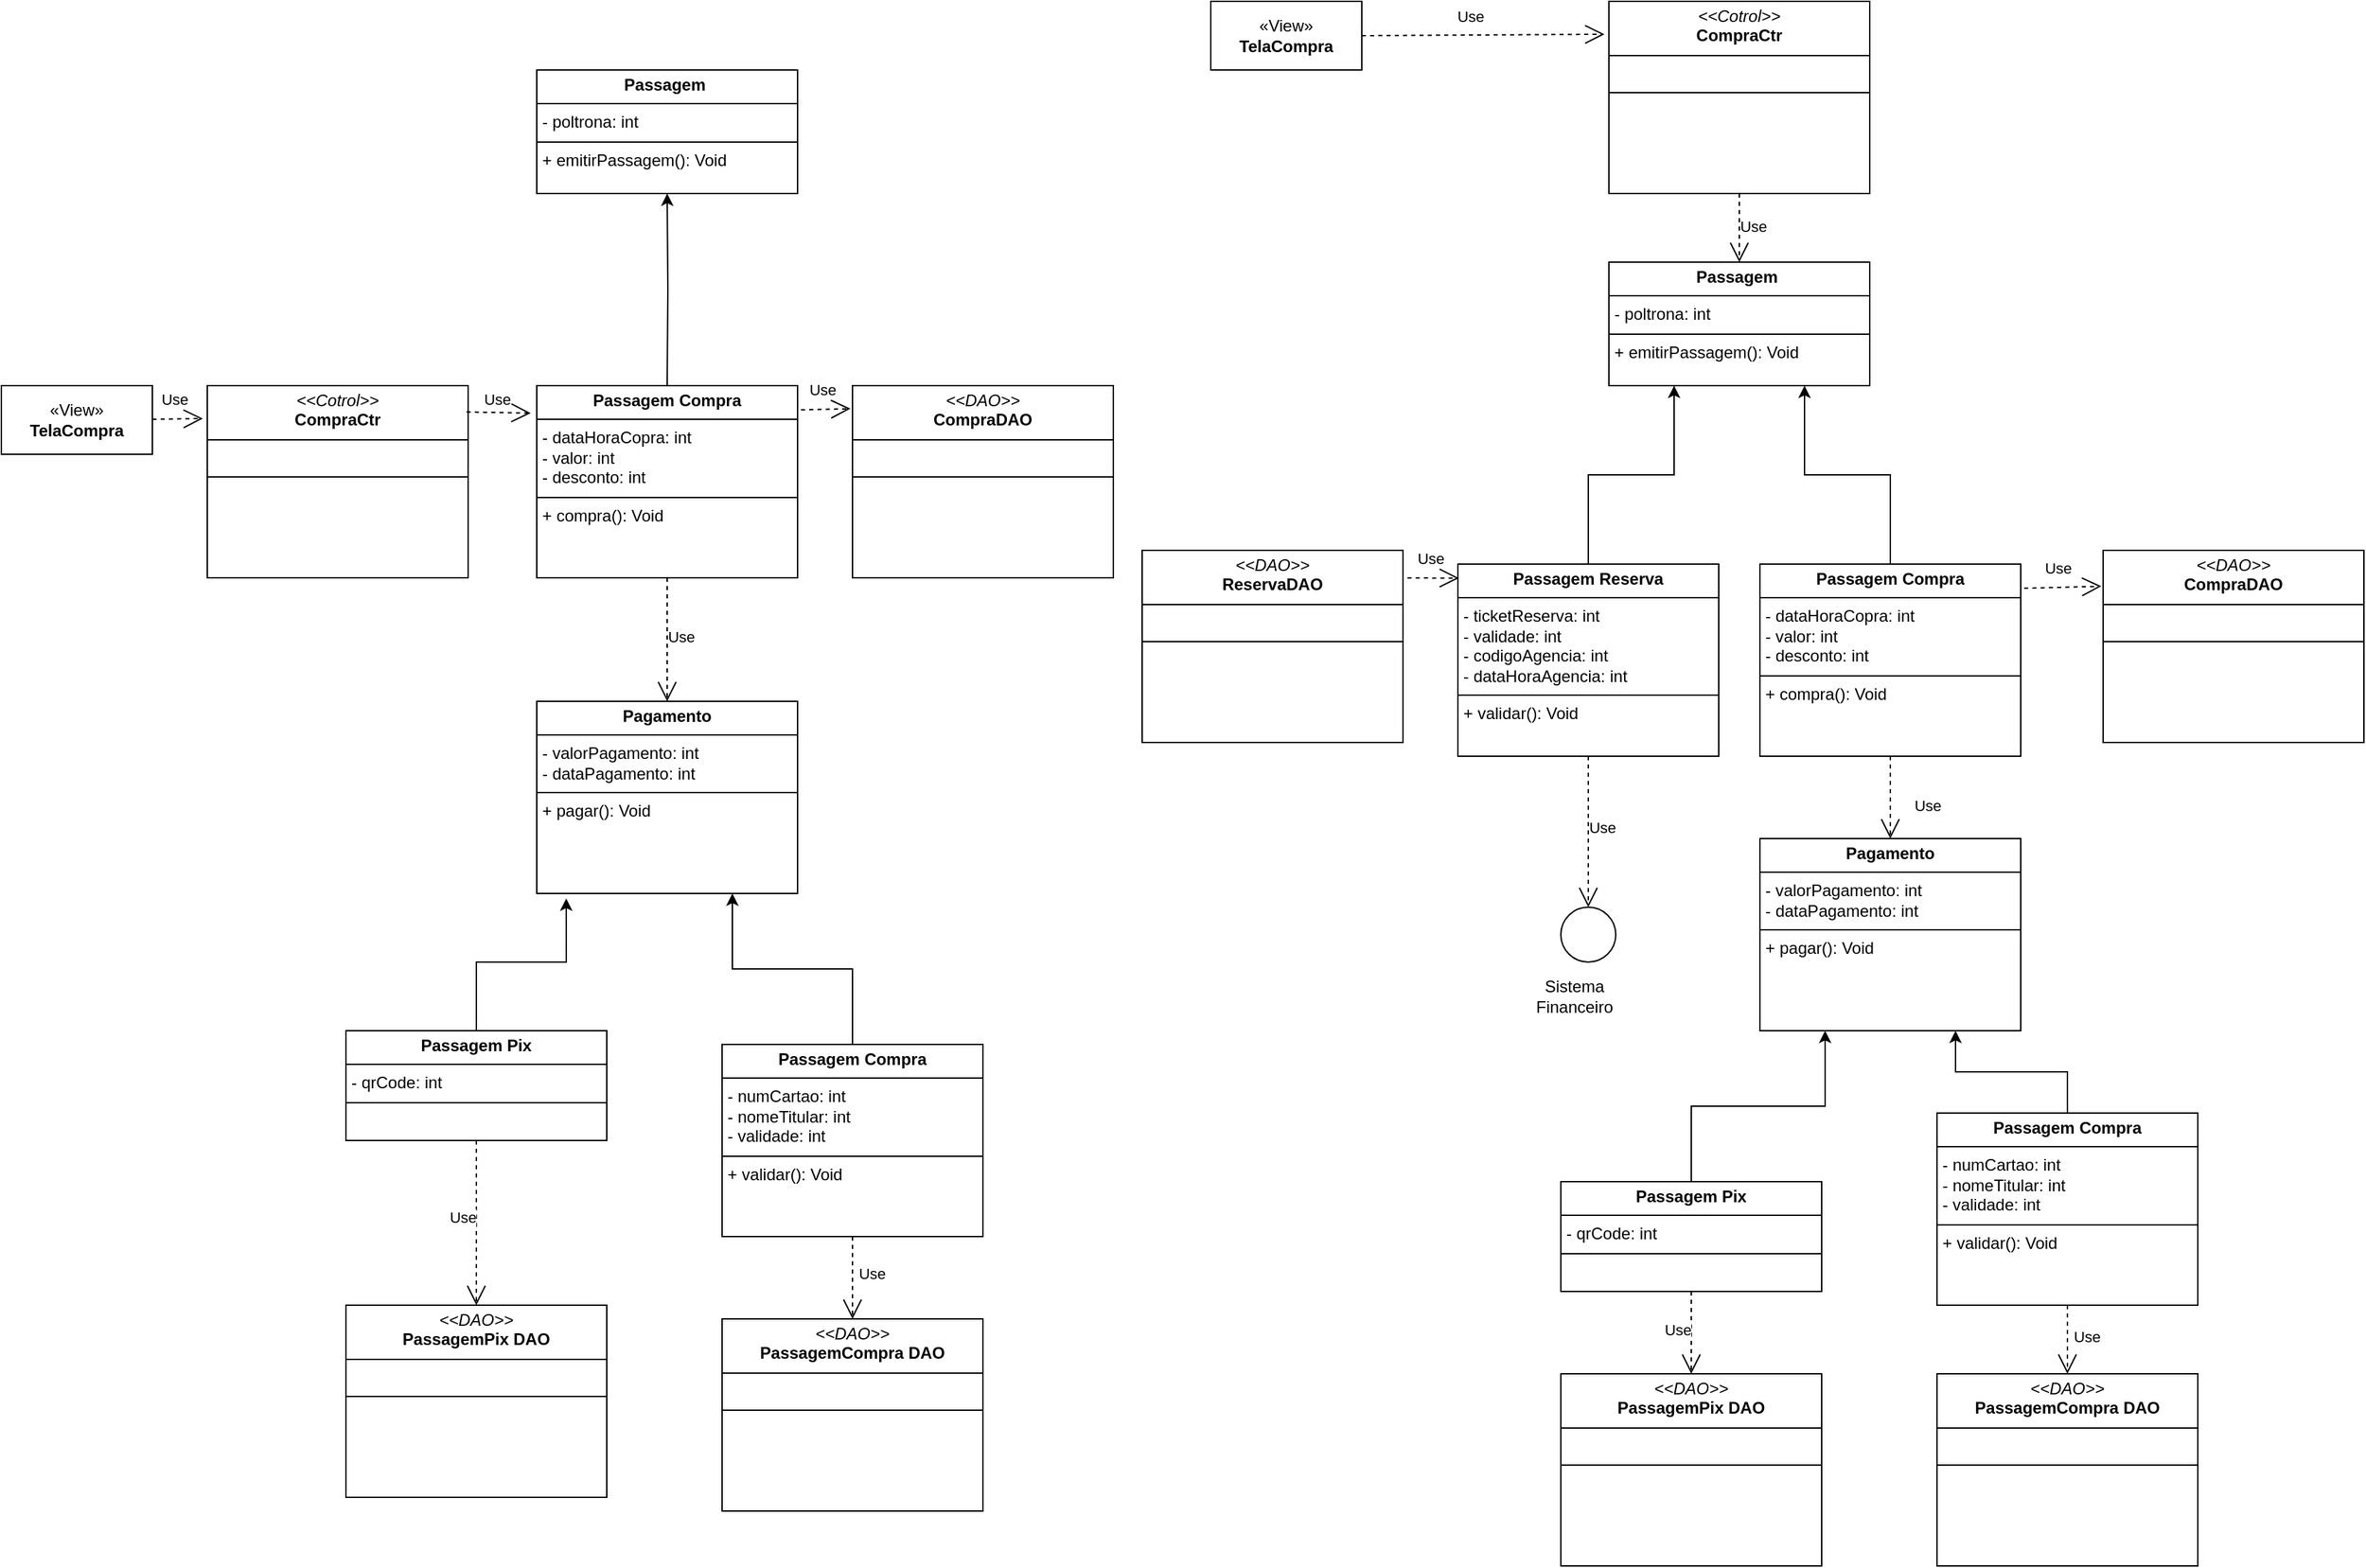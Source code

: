 <mxfile version="24.0.2" type="github">
  <diagram name="Página-1" id="H6OV8BOPbI9O9X60NtVH">
    <mxGraphModel dx="1875" dy="1828" grid="1" gridSize="10" guides="1" tooltips="1" connect="1" arrows="1" fold="1" page="1" pageScale="1" pageWidth="827" pageHeight="1169" math="0" shadow="0">
      <root>
        <mxCell id="0" />
        <mxCell id="1" parent="0" />
        <mxCell id="SXwPd87dmNRzunmvoNJz-1" value="«View»&lt;br&gt;&lt;b&gt;TelaCompra&lt;/b&gt;" style="html=1;whiteSpace=wrap;" parent="1" vertex="1">
          <mxGeometry x="9" y="-870" width="110" height="50" as="geometry" />
        </mxCell>
        <mxCell id="SXwPd87dmNRzunmvoNJz-3" value="&lt;p style=&quot;margin:0px;margin-top:4px;text-align:center;&quot;&gt;&lt;i&gt;&amp;lt;&amp;lt;Cotrol&amp;gt;&amp;gt;&lt;/i&gt;&lt;br&gt;&lt;b&gt;CompraCtr&lt;/b&gt;&lt;/p&gt;&lt;hr size=&quot;1&quot; style=&quot;border-style:solid;&quot;&gt;&lt;p style=&quot;margin:0px;margin-left:4px;&quot;&gt;&amp;nbsp;&lt;/p&gt;&lt;hr size=&quot;1&quot; style=&quot;border-style:solid;&quot;&gt;&lt;p style=&quot;margin:0px;margin-left:4px;&quot;&gt;&amp;nbsp;&lt;/p&gt;" style="verticalAlign=top;align=left;overflow=fill;html=1;whiteSpace=wrap;" parent="1" vertex="1">
          <mxGeometry x="159" y="-870" width="190" height="140" as="geometry" />
        </mxCell>
        <mxCell id="SXwPd87dmNRzunmvoNJz-6" value="Use" style="endArrow=open;endSize=12;dashed=1;html=1;rounded=0;entryX=-0.017;entryY=0.171;entryDx=0;entryDy=0;entryPerimeter=0;" parent="1" target="SXwPd87dmNRzunmvoNJz-3" edge="1">
          <mxGeometry x="-0.108" y="14" width="160" relative="1" as="geometry">
            <mxPoint x="119" y="-845.5" as="sourcePoint" />
            <mxPoint x="279" y="-845.5" as="targetPoint" />
            <mxPoint as="offset" />
          </mxGeometry>
        </mxCell>
        <mxCell id="SXwPd87dmNRzunmvoNJz-7" value="&lt;p style=&quot;margin:0px;margin-top:4px;text-align:center;&quot;&gt;&lt;b&gt;Passagem&amp;nbsp;&lt;/b&gt;&lt;b style=&quot;background-color: initial;&quot;&gt;Compra&lt;/b&gt;&lt;/p&gt;&lt;hr size=&quot;1&quot; style=&quot;border-style:solid;&quot;&gt;&lt;p style=&quot;margin:0px;margin-left:4px;&quot;&gt;- dataHoraCopra: int&lt;br&gt;- valor: int&lt;/p&gt;&lt;p style=&quot;margin:0px;margin-left:4px;&quot;&gt;- desconto: int&lt;/p&gt;&lt;hr size=&quot;1&quot; style=&quot;border-style:solid;&quot;&gt;&lt;p style=&quot;margin:0px;margin-left:4px;&quot;&gt;+ compra(): Void&lt;br&gt;&lt;br&gt;&lt;/p&gt;" style="verticalAlign=top;align=left;overflow=fill;html=1;whiteSpace=wrap;" parent="1" vertex="1">
          <mxGeometry x="399" y="-870" width="190" height="140" as="geometry" />
        </mxCell>
        <mxCell id="SXwPd87dmNRzunmvoNJz-8" value="&lt;p style=&quot;margin:0px;margin-top:4px;text-align:center;&quot;&gt;&lt;i&gt;&amp;lt;&amp;lt;DAO&amp;gt;&amp;gt;&lt;/i&gt;&lt;br&gt;&lt;b&gt;CompraDAO&lt;/b&gt;&lt;/p&gt;&lt;hr size=&quot;1&quot; style=&quot;border-style:solid;&quot;&gt;&lt;p style=&quot;margin:0px;margin-left:4px;&quot;&gt;&lt;br&gt;&lt;/p&gt;&lt;hr size=&quot;1&quot; style=&quot;border-style:solid;&quot;&gt;&lt;p style=&quot;margin:0px;margin-left:4px;&quot;&gt;&amp;nbsp;&lt;/p&gt;" style="verticalAlign=top;align=left;overflow=fill;html=1;whiteSpace=wrap;" parent="1" vertex="1">
          <mxGeometry x="629" y="-870" width="190" height="140" as="geometry" />
        </mxCell>
        <mxCell id="SXwPd87dmNRzunmvoNJz-9" value="Use" style="endArrow=open;endSize=12;dashed=1;html=1;rounded=0;exitX=0.994;exitY=0.137;exitDx=0;exitDy=0;exitPerimeter=0;entryX=-0.023;entryY=0.143;entryDx=0;entryDy=0;entryPerimeter=0;" parent="1" source="SXwPd87dmNRzunmvoNJz-3" target="SXwPd87dmNRzunmvoNJz-7" edge="1">
          <mxGeometry x="-0.061" y="10" width="160" relative="1" as="geometry">
            <mxPoint x="419" y="-780" as="sourcePoint" />
            <mxPoint x="579" y="-780" as="targetPoint" />
            <mxPoint as="offset" />
          </mxGeometry>
        </mxCell>
        <mxCell id="SXwPd87dmNRzunmvoNJz-10" value="Use" style="endArrow=open;endSize=12;dashed=1;html=1;rounded=0;entryX=-0.008;entryY=0.12;entryDx=0;entryDy=0;entryPerimeter=0;exitX=1.013;exitY=0.126;exitDx=0;exitDy=0;exitPerimeter=0;" parent="1" source="SXwPd87dmNRzunmvoNJz-7" target="SXwPd87dmNRzunmvoNJz-8" edge="1">
          <mxGeometry x="-0.108" y="14" width="160" relative="1" as="geometry">
            <mxPoint x="129" y="-835.5" as="sourcePoint" />
            <mxPoint x="166" y="-836" as="targetPoint" />
            <mxPoint as="offset" />
          </mxGeometry>
        </mxCell>
        <mxCell id="SXwPd87dmNRzunmvoNJz-12" style="edgeStyle=orthogonalEdgeStyle;rounded=0;orthogonalLoop=1;jettySize=auto;html=1;entryX=0.5;entryY=1;entryDx=0;entryDy=0;" parent="1" target="SXwPd87dmNRzunmvoNJz-11" edge="1">
          <mxGeometry relative="1" as="geometry">
            <mxPoint x="494" y="-870" as="sourcePoint" />
          </mxGeometry>
        </mxCell>
        <mxCell id="SXwPd87dmNRzunmvoNJz-11" value="&lt;p style=&quot;margin:0px;margin-top:4px;text-align:center;&quot;&gt;&lt;b&gt;Passagem&amp;nbsp;&lt;/b&gt;&lt;/p&gt;&lt;hr size=&quot;1&quot; style=&quot;border-style:solid;&quot;&gt;&lt;p style=&quot;margin:0px;margin-left:4px;&quot;&gt;- poltrona: int&lt;br&gt;&lt;/p&gt;&lt;hr size=&quot;1&quot; style=&quot;border-style:solid;&quot;&gt;&lt;p style=&quot;margin:0px;margin-left:4px;&quot;&gt;+ emitirPassagem(): Void&lt;br&gt;&lt;/p&gt;" style="verticalAlign=top;align=left;overflow=fill;html=1;whiteSpace=wrap;" parent="1" vertex="1">
          <mxGeometry x="399" y="-1100" width="190" height="90" as="geometry" />
        </mxCell>
        <mxCell id="SXwPd87dmNRzunmvoNJz-20" style="edgeStyle=orthogonalEdgeStyle;rounded=0;orthogonalLoop=1;jettySize=auto;html=1;exitX=0.5;exitY=0;exitDx=0;exitDy=0;entryX=0.75;entryY=1;entryDx=0;entryDy=0;" parent="1" source="SXwPd87dmNRzunmvoNJz-19" target="SXwPd87dmNRzunmvoNJz-13" edge="1">
          <mxGeometry relative="1" as="geometry" />
        </mxCell>
        <mxCell id="SXwPd87dmNRzunmvoNJz-13" value="&lt;p style=&quot;margin:0px;margin-top:4px;text-align:center;&quot;&gt;&lt;b&gt;Pagamento&lt;/b&gt;&lt;/p&gt;&lt;hr size=&quot;1&quot; style=&quot;border-style:solid;&quot;&gt;&lt;p style=&quot;margin:0px;margin-left:4px;&quot;&gt;- valorPagamento: int&lt;br&gt;- dataPagamento: int&lt;/p&gt;&lt;hr size=&quot;1&quot; style=&quot;border-style:solid;&quot;&gt;&lt;p style=&quot;margin:0px;margin-left:4px;&quot;&gt;+ pagar(): Void&lt;br&gt;&lt;br&gt;&lt;/p&gt;" style="verticalAlign=top;align=left;overflow=fill;html=1;whiteSpace=wrap;" parent="1" vertex="1">
          <mxGeometry x="399" y="-640" width="190" height="140" as="geometry" />
        </mxCell>
        <mxCell id="SXwPd87dmNRzunmvoNJz-16" value="&lt;p style=&quot;margin:0px;margin-top:4px;text-align:center;&quot;&gt;&lt;b&gt;Passagem&amp;nbsp;&lt;/b&gt;&lt;b style=&quot;background-color: initial;&quot;&gt;Pix&lt;/b&gt;&lt;/p&gt;&lt;hr size=&quot;1&quot; style=&quot;border-style:solid;&quot;&gt;&lt;p style=&quot;margin:0px;margin-left:4px;&quot;&gt;- qrCode: int&lt;br&gt;&lt;/p&gt;&lt;hr size=&quot;1&quot; style=&quot;border-style:solid;&quot;&gt;&lt;p style=&quot;margin:0px;margin-left:4px;&quot;&gt;&lt;br&gt;&lt;/p&gt;" style="verticalAlign=top;align=left;overflow=fill;html=1;whiteSpace=wrap;" parent="1" vertex="1">
          <mxGeometry x="260" y="-400" width="190" height="80" as="geometry" />
        </mxCell>
        <mxCell id="SXwPd87dmNRzunmvoNJz-17" style="edgeStyle=orthogonalEdgeStyle;rounded=0;orthogonalLoop=1;jettySize=auto;html=1;exitX=0.5;exitY=0;exitDx=0;exitDy=0;entryX=0.113;entryY=1.026;entryDx=0;entryDy=0;entryPerimeter=0;" parent="1" source="SXwPd87dmNRzunmvoNJz-16" target="SXwPd87dmNRzunmvoNJz-13" edge="1">
          <mxGeometry relative="1" as="geometry" />
        </mxCell>
        <mxCell id="SXwPd87dmNRzunmvoNJz-19" value="&lt;p style=&quot;margin:0px;margin-top:4px;text-align:center;&quot;&gt;&lt;b&gt;Passagem&amp;nbsp;&lt;/b&gt;&lt;b style=&quot;background-color: initial;&quot;&gt;Compra&lt;/b&gt;&lt;/p&gt;&lt;hr size=&quot;1&quot; style=&quot;border-style:solid;&quot;&gt;&lt;p style=&quot;margin:0px;margin-left:4px;&quot;&gt;- numCartao: int&lt;br&gt;- nomeTitular: int&lt;/p&gt;&lt;p style=&quot;margin:0px;margin-left:4px;&quot;&gt;- validade: int&lt;/p&gt;&lt;hr size=&quot;1&quot; style=&quot;border-style:solid;&quot;&gt;&lt;p style=&quot;margin:0px;margin-left:4px;&quot;&gt;+ validar(): Void&lt;br&gt;&lt;br&gt;&lt;/p&gt;" style="verticalAlign=top;align=left;overflow=fill;html=1;whiteSpace=wrap;" parent="1" vertex="1">
          <mxGeometry x="534" y="-390" width="190" height="140" as="geometry" />
        </mxCell>
        <mxCell id="SXwPd87dmNRzunmvoNJz-22" value="Use" style="endArrow=open;endSize=12;dashed=1;html=1;rounded=0;exitX=0.5;exitY=1;exitDx=0;exitDy=0;entryX=0.5;entryY=0;entryDx=0;entryDy=0;" parent="1" source="SXwPd87dmNRzunmvoNJz-7" target="SXwPd87dmNRzunmvoNJz-13" edge="1">
          <mxGeometry x="-0.061" y="10" width="160" relative="1" as="geometry">
            <mxPoint x="450" y="-690" as="sourcePoint" />
            <mxPoint x="497" y="-689" as="targetPoint" />
            <mxPoint as="offset" />
          </mxGeometry>
        </mxCell>
        <mxCell id="SXwPd87dmNRzunmvoNJz-23" value="&lt;p style=&quot;margin:0px;margin-top:4px;text-align:center;&quot;&gt;&lt;i&gt;&amp;lt;&amp;lt;DAO&amp;gt;&amp;gt;&lt;/i&gt;&lt;br&gt;&lt;b&gt;PassagemCompra DAO&lt;/b&gt;&lt;/p&gt;&lt;hr size=&quot;1&quot; style=&quot;border-style:solid;&quot;&gt;&lt;p style=&quot;margin:0px;margin-left:4px;&quot;&gt;&amp;nbsp;&lt;/p&gt;&lt;hr size=&quot;1&quot; style=&quot;border-style:solid;&quot;&gt;&lt;p style=&quot;margin:0px;margin-left:4px;&quot;&gt;&amp;nbsp;&lt;/p&gt;" style="verticalAlign=top;align=left;overflow=fill;html=1;whiteSpace=wrap;" parent="1" vertex="1">
          <mxGeometry x="534" y="-190" width="190" height="140" as="geometry" />
        </mxCell>
        <mxCell id="SXwPd87dmNRzunmvoNJz-24" value="Use" style="endArrow=open;endSize=12;dashed=1;html=1;rounded=0;entryX=0.5;entryY=0;entryDx=0;entryDy=0;exitX=0.5;exitY=1;exitDx=0;exitDy=0;" parent="1" source="SXwPd87dmNRzunmvoNJz-19" target="SXwPd87dmNRzunmvoNJz-23" edge="1">
          <mxGeometry x="-0.108" y="14" width="160" relative="1" as="geometry">
            <mxPoint x="724" y="-372" as="sourcePoint" />
            <mxPoint x="299" y="-356" as="targetPoint" />
            <mxPoint as="offset" />
          </mxGeometry>
        </mxCell>
        <mxCell id="SXwPd87dmNRzunmvoNJz-25" value="&lt;p style=&quot;margin:0px;margin-top:4px;text-align:center;&quot;&gt;&lt;i&gt;&amp;lt;&amp;lt;DAO&amp;gt;&amp;gt;&lt;/i&gt;&lt;br&gt;&lt;b&gt;PassagemPix DAO&lt;/b&gt;&lt;/p&gt;&lt;hr size=&quot;1&quot; style=&quot;border-style:solid;&quot;&gt;&lt;p style=&quot;margin:0px;margin-left:4px;&quot;&gt;&amp;nbsp;&lt;/p&gt;&lt;hr size=&quot;1&quot; style=&quot;border-style:solid;&quot;&gt;&lt;p style=&quot;margin:0px;margin-left:4px;&quot;&gt;&amp;nbsp;&lt;/p&gt;" style="verticalAlign=top;align=left;overflow=fill;html=1;whiteSpace=wrap;" parent="1" vertex="1">
          <mxGeometry x="260" y="-200" width="190" height="140" as="geometry" />
        </mxCell>
        <mxCell id="SXwPd87dmNRzunmvoNJz-26" value="Use" style="endArrow=open;endSize=12;dashed=1;html=1;rounded=0;exitX=0.5;exitY=1;exitDx=0;exitDy=0;entryX=0.5;entryY=0;entryDx=0;entryDy=0;" parent="1" source="SXwPd87dmNRzunmvoNJz-16" target="SXwPd87dmNRzunmvoNJz-25" edge="1">
          <mxGeometry x="-0.065" y="-10" width="160" relative="1" as="geometry">
            <mxPoint x="734" y="-362" as="sourcePoint" />
            <mxPoint x="220" y="-390" as="targetPoint" />
            <mxPoint as="offset" />
          </mxGeometry>
        </mxCell>
        <mxCell id="14fT2P0ZZdBpMV2zMWIG-3" value="&lt;p style=&quot;margin:0px;margin-top:4px;text-align:center;&quot;&gt;&lt;b&gt;Passagem&amp;nbsp;&lt;/b&gt;&lt;b style=&quot;background-color: initial;&quot;&gt;Compra&lt;/b&gt;&lt;/p&gt;&lt;hr size=&quot;1&quot; style=&quot;border-style:solid;&quot;&gt;&lt;p style=&quot;margin:0px;margin-left:4px;&quot;&gt;- dataHoraCopra: int&lt;br&gt;- valor: int&lt;/p&gt;&lt;p style=&quot;margin:0px;margin-left:4px;&quot;&gt;- desconto: int&lt;/p&gt;&lt;hr size=&quot;1&quot; style=&quot;border-style:solid;&quot;&gt;&lt;p style=&quot;margin:0px;margin-left:4px;&quot;&gt;+ compra(): Void&lt;br&gt;&lt;br&gt;&lt;/p&gt;" style="verticalAlign=top;align=left;overflow=fill;html=1;whiteSpace=wrap;" vertex="1" parent="1">
          <mxGeometry x="1290" y="-740" width="190" height="140" as="geometry" />
        </mxCell>
        <mxCell id="14fT2P0ZZdBpMV2zMWIG-5" value="Use" style="endArrow=open;endSize=12;dashed=1;html=1;rounded=0;entryX=-0.007;entryY=0.187;entryDx=0;entryDy=0;exitX=1.013;exitY=0.126;exitDx=0;exitDy=0;exitPerimeter=0;entryPerimeter=0;" edge="1" parent="1" source="14fT2P0ZZdBpMV2zMWIG-3" target="14fT2P0ZZdBpMV2zMWIG-18">
          <mxGeometry x="-0.108" y="14" width="160" relative="1" as="geometry">
            <mxPoint x="1034" y="-775.5" as="sourcePoint" />
            <mxPoint x="1532" y="-793" as="targetPoint" />
            <mxPoint as="offset" />
          </mxGeometry>
        </mxCell>
        <mxCell id="14fT2P0ZZdBpMV2zMWIG-6" style="edgeStyle=orthogonalEdgeStyle;rounded=0;orthogonalLoop=1;jettySize=auto;html=1;entryX=0.75;entryY=1;entryDx=0;entryDy=0;exitX=0.5;exitY=0;exitDx=0;exitDy=0;" edge="1" parent="1" source="14fT2P0ZZdBpMV2zMWIG-3" target="14fT2P0ZZdBpMV2zMWIG-7">
          <mxGeometry relative="1" as="geometry">
            <mxPoint x="1225" y="-860" as="sourcePoint" />
          </mxGeometry>
        </mxCell>
        <mxCell id="14fT2P0ZZdBpMV2zMWIG-7" value="&lt;p style=&quot;margin:0px;margin-top:4px;text-align:center;&quot;&gt;&lt;b&gt;Passagem&amp;nbsp;&lt;/b&gt;&lt;/p&gt;&lt;hr size=&quot;1&quot; style=&quot;border-style:solid;&quot;&gt;&lt;p style=&quot;margin:0px;margin-left:4px;&quot;&gt;- poltrona: int&lt;br&gt;&lt;/p&gt;&lt;hr size=&quot;1&quot; style=&quot;border-style:solid;&quot;&gt;&lt;p style=&quot;margin:0px;margin-left:4px;&quot;&gt;+ emitirPassagem(): Void&lt;br&gt;&lt;/p&gt;" style="verticalAlign=top;align=left;overflow=fill;html=1;whiteSpace=wrap;" vertex="1" parent="1">
          <mxGeometry x="1180" y="-960" width="190" height="90" as="geometry" />
        </mxCell>
        <mxCell id="14fT2P0ZZdBpMV2zMWIG-8" style="edgeStyle=orthogonalEdgeStyle;rounded=0;orthogonalLoop=1;jettySize=auto;html=1;exitX=0.5;exitY=0;exitDx=0;exitDy=0;entryX=0.75;entryY=1;entryDx=0;entryDy=0;" edge="1" parent="1" source="14fT2P0ZZdBpMV2zMWIG-12" target="14fT2P0ZZdBpMV2zMWIG-9">
          <mxGeometry relative="1" as="geometry" />
        </mxCell>
        <mxCell id="14fT2P0ZZdBpMV2zMWIG-9" value="&lt;p style=&quot;margin:0px;margin-top:4px;text-align:center;&quot;&gt;&lt;b&gt;Pagamento&lt;/b&gt;&lt;/p&gt;&lt;hr size=&quot;1&quot; style=&quot;border-style:solid;&quot;&gt;&lt;p style=&quot;margin:0px;margin-left:4px;&quot;&gt;- valorPagamento: int&lt;br&gt;- dataPagamento: int&lt;/p&gt;&lt;hr size=&quot;1&quot; style=&quot;border-style:solid;&quot;&gt;&lt;p style=&quot;margin:0px;margin-left:4px;&quot;&gt;+ pagar(): Void&lt;br&gt;&lt;br&gt;&lt;/p&gt;" style="verticalAlign=top;align=left;overflow=fill;html=1;whiteSpace=wrap;" vertex="1" parent="1">
          <mxGeometry x="1290" y="-540" width="190" height="140" as="geometry" />
        </mxCell>
        <mxCell id="14fT2P0ZZdBpMV2zMWIG-10" value="&lt;p style=&quot;margin:0px;margin-top:4px;text-align:center;&quot;&gt;&lt;b&gt;Passagem&amp;nbsp;&lt;/b&gt;&lt;b style=&quot;background-color: initial;&quot;&gt;Pix&lt;/b&gt;&lt;/p&gt;&lt;hr size=&quot;1&quot; style=&quot;border-style:solid;&quot;&gt;&lt;p style=&quot;margin:0px;margin-left:4px;&quot;&gt;- qrCode: int&lt;br&gt;&lt;/p&gt;&lt;hr size=&quot;1&quot; style=&quot;border-style:solid;&quot;&gt;&lt;p style=&quot;margin:0px;margin-left:4px;&quot;&gt;&lt;br&gt;&lt;/p&gt;" style="verticalAlign=top;align=left;overflow=fill;html=1;whiteSpace=wrap;" vertex="1" parent="1">
          <mxGeometry x="1145" y="-290" width="190" height="80" as="geometry" />
        </mxCell>
        <mxCell id="14fT2P0ZZdBpMV2zMWIG-11" style="edgeStyle=orthogonalEdgeStyle;rounded=0;orthogonalLoop=1;jettySize=auto;html=1;exitX=0.5;exitY=0;exitDx=0;exitDy=0;entryX=0.25;entryY=1;entryDx=0;entryDy=0;" edge="1" parent="1" source="14fT2P0ZZdBpMV2zMWIG-10" target="14fT2P0ZZdBpMV2zMWIG-9">
          <mxGeometry relative="1" as="geometry" />
        </mxCell>
        <mxCell id="14fT2P0ZZdBpMV2zMWIG-12" value="&lt;p style=&quot;margin:0px;margin-top:4px;text-align:center;&quot;&gt;&lt;b&gt;Passagem&amp;nbsp;&lt;/b&gt;&lt;b style=&quot;background-color: initial;&quot;&gt;Compra&lt;/b&gt;&lt;/p&gt;&lt;hr size=&quot;1&quot; style=&quot;border-style:solid;&quot;&gt;&lt;p style=&quot;margin:0px;margin-left:4px;&quot;&gt;- numCartao: int&lt;br&gt;- nomeTitular: int&lt;/p&gt;&lt;p style=&quot;margin:0px;margin-left:4px;&quot;&gt;- validade: int&lt;/p&gt;&lt;hr size=&quot;1&quot; style=&quot;border-style:solid;&quot;&gt;&lt;p style=&quot;margin:0px;margin-left:4px;&quot;&gt;+ validar(): Void&lt;br&gt;&lt;br&gt;&lt;/p&gt;" style="verticalAlign=top;align=left;overflow=fill;html=1;whiteSpace=wrap;" vertex="1" parent="1">
          <mxGeometry x="1419" y="-340" width="190" height="140" as="geometry" />
        </mxCell>
        <mxCell id="14fT2P0ZZdBpMV2zMWIG-13" value="Use" style="endArrow=open;endSize=12;dashed=1;html=1;rounded=0;exitX=0.5;exitY=1;exitDx=0;exitDy=0;entryX=0.5;entryY=0;entryDx=0;entryDy=0;" edge="1" parent="1" source="14fT2P0ZZdBpMV2zMWIG-3" target="14fT2P0ZZdBpMV2zMWIG-9">
          <mxGeometry x="0.206" y="27" width="160" relative="1" as="geometry">
            <mxPoint x="1355" y="-630" as="sourcePoint" />
            <mxPoint x="1402" y="-629" as="targetPoint" />
            <mxPoint as="offset" />
          </mxGeometry>
        </mxCell>
        <mxCell id="14fT2P0ZZdBpMV2zMWIG-14" value="&lt;p style=&quot;margin:0px;margin-top:4px;text-align:center;&quot;&gt;&lt;i&gt;&amp;lt;&amp;lt;DAO&amp;gt;&amp;gt;&lt;/i&gt;&lt;br&gt;&lt;b&gt;PassagemCompra DAO&lt;/b&gt;&lt;/p&gt;&lt;hr size=&quot;1&quot; style=&quot;border-style:solid;&quot;&gt;&lt;p style=&quot;margin:0px;margin-left:4px;&quot;&gt;&amp;nbsp;&lt;/p&gt;&lt;hr size=&quot;1&quot; style=&quot;border-style:solid;&quot;&gt;&lt;p style=&quot;margin:0px;margin-left:4px;&quot;&gt;&amp;nbsp;&lt;/p&gt;" style="verticalAlign=top;align=left;overflow=fill;html=1;whiteSpace=wrap;" vertex="1" parent="1">
          <mxGeometry x="1419" y="-150" width="190" height="140" as="geometry" />
        </mxCell>
        <mxCell id="14fT2P0ZZdBpMV2zMWIG-15" value="Use" style="endArrow=open;endSize=12;dashed=1;html=1;rounded=0;entryX=0.5;entryY=0;entryDx=0;entryDy=0;exitX=0.5;exitY=1;exitDx=0;exitDy=0;" edge="1" parent="1" source="14fT2P0ZZdBpMV2zMWIG-12" target="14fT2P0ZZdBpMV2zMWIG-14">
          <mxGeometry x="-0.108" y="14" width="160" relative="1" as="geometry">
            <mxPoint x="1609" y="-332" as="sourcePoint" />
            <mxPoint x="1184" y="-316" as="targetPoint" />
            <mxPoint as="offset" />
          </mxGeometry>
        </mxCell>
        <mxCell id="14fT2P0ZZdBpMV2zMWIG-16" value="&lt;p style=&quot;margin:0px;margin-top:4px;text-align:center;&quot;&gt;&lt;i&gt;&amp;lt;&amp;lt;DAO&amp;gt;&amp;gt;&lt;/i&gt;&lt;br&gt;&lt;b&gt;PassagemPix DAO&lt;/b&gt;&lt;/p&gt;&lt;hr size=&quot;1&quot; style=&quot;border-style:solid;&quot;&gt;&lt;p style=&quot;margin:0px;margin-left:4px;&quot;&gt;&amp;nbsp;&lt;/p&gt;&lt;hr size=&quot;1&quot; style=&quot;border-style:solid;&quot;&gt;&lt;p style=&quot;margin:0px;margin-left:4px;&quot;&gt;&amp;nbsp;&lt;/p&gt;" style="verticalAlign=top;align=left;overflow=fill;html=1;whiteSpace=wrap;" vertex="1" parent="1">
          <mxGeometry x="1145" y="-150" width="190" height="140" as="geometry" />
        </mxCell>
        <mxCell id="14fT2P0ZZdBpMV2zMWIG-17" value="Use" style="endArrow=open;endSize=12;dashed=1;html=1;rounded=0;exitX=0.5;exitY=1;exitDx=0;exitDy=0;entryX=0.5;entryY=0;entryDx=0;entryDy=0;" edge="1" parent="1" source="14fT2P0ZZdBpMV2zMWIG-10" target="14fT2P0ZZdBpMV2zMWIG-16">
          <mxGeometry x="-0.065" y="-10" width="160" relative="1" as="geometry">
            <mxPoint x="1619" y="-322" as="sourcePoint" />
            <mxPoint x="1105" y="-350" as="targetPoint" />
            <mxPoint as="offset" />
          </mxGeometry>
        </mxCell>
        <mxCell id="14fT2P0ZZdBpMV2zMWIG-18" value="&lt;p style=&quot;margin:0px;margin-top:4px;text-align:center;&quot;&gt;&lt;i&gt;&amp;lt;&amp;lt;DAO&amp;gt;&amp;gt;&lt;/i&gt;&lt;br&gt;&lt;b&gt;CompraDAO&lt;/b&gt;&lt;/p&gt;&lt;hr size=&quot;1&quot; style=&quot;border-style:solid;&quot;&gt;&lt;p style=&quot;margin:0px;margin-left:4px;&quot;&gt;&lt;br&gt;&lt;/p&gt;&lt;hr size=&quot;1&quot; style=&quot;border-style:solid;&quot;&gt;&lt;p style=&quot;margin:0px;margin-left:4px;&quot;&gt;&amp;nbsp;&lt;/p&gt;" style="verticalAlign=top;align=left;overflow=fill;html=1;whiteSpace=wrap;" vertex="1" parent="1">
          <mxGeometry x="1540" y="-750" width="190" height="140" as="geometry" />
        </mxCell>
        <mxCell id="14fT2P0ZZdBpMV2zMWIG-19" value="«View»&lt;br&gt;&lt;b&gt;TelaCompra&lt;/b&gt;" style="html=1;whiteSpace=wrap;" vertex="1" parent="1">
          <mxGeometry x="890" y="-1150" width="110" height="50" as="geometry" />
        </mxCell>
        <mxCell id="14fT2P0ZZdBpMV2zMWIG-20" value="&lt;p style=&quot;margin:0px;margin-top:4px;text-align:center;&quot;&gt;&lt;i&gt;&amp;lt;&amp;lt;Cotrol&amp;gt;&amp;gt;&lt;/i&gt;&lt;br&gt;&lt;b&gt;CompraCtr&lt;/b&gt;&lt;/p&gt;&lt;hr size=&quot;1&quot; style=&quot;border-style:solid;&quot;&gt;&lt;p style=&quot;margin:0px;margin-left:4px;&quot;&gt;&amp;nbsp;&lt;/p&gt;&lt;hr size=&quot;1&quot; style=&quot;border-style:solid;&quot;&gt;&lt;p style=&quot;margin:0px;margin-left:4px;&quot;&gt;&amp;nbsp;&lt;/p&gt;" style="verticalAlign=top;align=left;overflow=fill;html=1;whiteSpace=wrap;" vertex="1" parent="1">
          <mxGeometry x="1180" y="-1150" width="190" height="140" as="geometry" />
        </mxCell>
        <mxCell id="14fT2P0ZZdBpMV2zMWIG-21" value="Use" style="endArrow=open;endSize=12;dashed=1;html=1;rounded=0;entryX=-0.017;entryY=0.171;entryDx=0;entryDy=0;entryPerimeter=0;exitX=1;exitY=0.5;exitDx=0;exitDy=0;" edge="1" parent="1" target="14fT2P0ZZdBpMV2zMWIG-20" source="14fT2P0ZZdBpMV2zMWIG-19">
          <mxGeometry x="-0.108" y="14" width="160" relative="1" as="geometry">
            <mxPoint x="854" y="-1045.5" as="sourcePoint" />
            <mxPoint x="1014" y="-1045.5" as="targetPoint" />
            <mxPoint as="offset" />
          </mxGeometry>
        </mxCell>
        <mxCell id="14fT2P0ZZdBpMV2zMWIG-22" value="Use" style="endArrow=open;endSize=12;dashed=1;html=1;rounded=0;exitX=0.5;exitY=1;exitDx=0;exitDy=0;entryX=0.5;entryY=0;entryDx=0;entryDy=0;" edge="1" parent="1" source="14fT2P0ZZdBpMV2zMWIG-20" target="14fT2P0ZZdBpMV2zMWIG-7">
          <mxGeometry x="-0.061" y="10" width="160" relative="1" as="geometry">
            <mxPoint x="1154" y="-980" as="sourcePoint" />
            <mxPoint x="1130" y="-1050" as="targetPoint" />
            <mxPoint as="offset" />
          </mxGeometry>
        </mxCell>
        <mxCell id="14fT2P0ZZdBpMV2zMWIG-26" style="edgeStyle=orthogonalEdgeStyle;rounded=0;orthogonalLoop=1;jettySize=auto;html=1;exitX=0.5;exitY=0;exitDx=0;exitDy=0;entryX=0.25;entryY=1;entryDx=0;entryDy=0;" edge="1" parent="1" source="14fT2P0ZZdBpMV2zMWIG-23" target="14fT2P0ZZdBpMV2zMWIG-7">
          <mxGeometry relative="1" as="geometry" />
        </mxCell>
        <mxCell id="14fT2P0ZZdBpMV2zMWIG-23" value="&lt;p style=&quot;margin:0px;margin-top:4px;text-align:center;&quot;&gt;&lt;b&gt;Passagem&amp;nbsp;&lt;/b&gt;&lt;b style=&quot;background-color: initial;&quot;&gt;Reserva&lt;/b&gt;&lt;/p&gt;&lt;hr size=&quot;1&quot; style=&quot;border-style:solid;&quot;&gt;&lt;p style=&quot;margin:0px;margin-left:4px;&quot;&gt;- ticketReserva: int&lt;br&gt;- validade: int&lt;/p&gt;&lt;p style=&quot;margin:0px;margin-left:4px;&quot;&gt;- codigoAgencia: int&lt;/p&gt;&lt;p style=&quot;margin:0px;margin-left:4px;&quot;&gt;- dataHoraAgencia: int&lt;br&gt;&lt;/p&gt;&lt;hr size=&quot;1&quot; style=&quot;border-style:solid;&quot;&gt;&lt;p style=&quot;margin:0px;margin-left:4px;&quot;&gt;+ validar(): Void&lt;br&gt;&lt;br&gt;&lt;/p&gt;" style="verticalAlign=top;align=left;overflow=fill;html=1;whiteSpace=wrap;" vertex="1" parent="1">
          <mxGeometry x="1070" y="-740" width="190" height="140" as="geometry" />
        </mxCell>
        <mxCell id="14fT2P0ZZdBpMV2zMWIG-25" value="&lt;p style=&quot;margin:0px;margin-top:4px;text-align:center;&quot;&gt;&lt;i&gt;&amp;lt;&amp;lt;DAO&amp;gt;&amp;gt;&lt;/i&gt;&lt;br&gt;&lt;b&gt;ReservaDAO&lt;/b&gt;&lt;/p&gt;&lt;hr size=&quot;1&quot; style=&quot;border-style:solid;&quot;&gt;&lt;p style=&quot;margin:0px;margin-left:4px;&quot;&gt;&lt;br&gt;&lt;/p&gt;&lt;hr size=&quot;1&quot; style=&quot;border-style:solid;&quot;&gt;&lt;p style=&quot;margin:0px;margin-left:4px;&quot;&gt;&amp;nbsp;&lt;/p&gt;" style="verticalAlign=top;align=left;overflow=fill;html=1;whiteSpace=wrap;" vertex="1" parent="1">
          <mxGeometry x="840" y="-750" width="190" height="140" as="geometry" />
        </mxCell>
        <mxCell id="14fT2P0ZZdBpMV2zMWIG-27" value="Use" style="endArrow=open;endSize=12;dashed=1;html=1;rounded=0;entryX=0.004;entryY=0.073;entryDx=0;entryDy=0;entryPerimeter=0;exitX=1.017;exitY=0.144;exitDx=0;exitDy=0;exitPerimeter=0;" edge="1" parent="1" source="14fT2P0ZZdBpMV2zMWIG-25" target="14fT2P0ZZdBpMV2zMWIG-23">
          <mxGeometry x="-0.108" y="14" width="160" relative="1" as="geometry">
            <mxPoint x="1541" y="-792" as="sourcePoint" />
            <mxPoint x="1577" y="-793" as="targetPoint" />
            <mxPoint as="offset" />
          </mxGeometry>
        </mxCell>
        <mxCell id="14fT2P0ZZdBpMV2zMWIG-28" value="" style="ellipse;whiteSpace=wrap;html=1;" vertex="1" parent="1">
          <mxGeometry x="1145" y="-490" width="40" height="40" as="geometry" />
        </mxCell>
        <mxCell id="14fT2P0ZZdBpMV2zMWIG-29" value="Use" style="endArrow=open;endSize=12;dashed=1;html=1;rounded=0;exitX=0.5;exitY=1;exitDx=0;exitDy=0;entryX=0.5;entryY=0;entryDx=0;entryDy=0;" edge="1" parent="1" source="14fT2P0ZZdBpMV2zMWIG-23" target="14fT2P0ZZdBpMV2zMWIG-28">
          <mxGeometry x="-0.061" y="10" width="160" relative="1" as="geometry">
            <mxPoint x="1444" y="-670" as="sourcePoint" />
            <mxPoint x="1444" y="-580" as="targetPoint" />
            <mxPoint as="offset" />
            <Array as="points" />
          </mxGeometry>
        </mxCell>
        <mxCell id="14fT2P0ZZdBpMV2zMWIG-30" value="Sistema Financeiro" style="text;html=1;align=center;verticalAlign=middle;whiteSpace=wrap;rounded=0;" vertex="1" parent="1">
          <mxGeometry x="1125" y="-440" width="60" height="30" as="geometry" />
        </mxCell>
      </root>
    </mxGraphModel>
  </diagram>
</mxfile>
